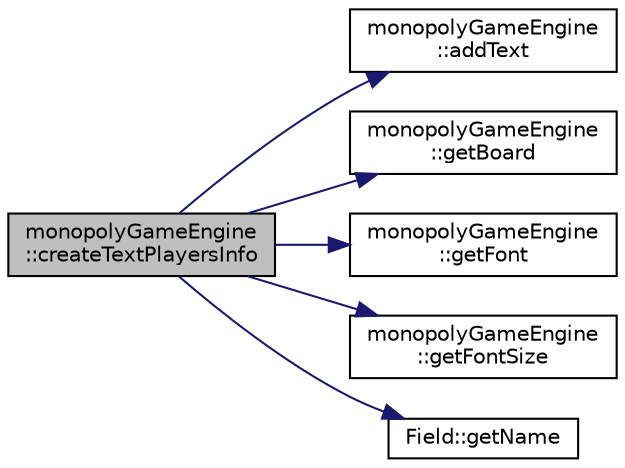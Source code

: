 digraph "monopolyGameEngine::createTextPlayersInfo"
{
 // LATEX_PDF_SIZE
  edge [fontname="Helvetica",fontsize="10",labelfontname="Helvetica",labelfontsize="10"];
  node [fontname="Helvetica",fontsize="10",shape=record];
  rankdir="LR";
  Node1 [label="monopolyGameEngine\l::createTextPlayersInfo",height=0.2,width=0.4,color="black", fillcolor="grey75", style="filled", fontcolor="black",tooltip=" "];
  Node1 -> Node2 [color="midnightblue",fontsize="10",style="solid",fontname="Helvetica"];
  Node2 [label="monopolyGameEngine\l::addText",height=0.2,width=0.4,color="black", fillcolor="white", style="filled",URL="$classmonopoly_game_engine.html#a1799fd373de57a19e6ae6ec093d9da98",tooltip=" "];
  Node1 -> Node3 [color="midnightblue",fontsize="10",style="solid",fontname="Helvetica"];
  Node3 [label="monopolyGameEngine\l::getBoard",height=0.2,width=0.4,color="black", fillcolor="white", style="filled",URL="$classmonopoly_game_engine.html#a7745bb931ce95f84f0b07843414e0d36",tooltip=" "];
  Node1 -> Node4 [color="midnightblue",fontsize="10",style="solid",fontname="Helvetica"];
  Node4 [label="monopolyGameEngine\l::getFont",height=0.2,width=0.4,color="black", fillcolor="white", style="filled",URL="$classmonopoly_game_engine.html#aa1c15fdbe8a343109e69453126c99d90",tooltip=" "];
  Node1 -> Node5 [color="midnightblue",fontsize="10",style="solid",fontname="Helvetica"];
  Node5 [label="monopolyGameEngine\l::getFontSize",height=0.2,width=0.4,color="black", fillcolor="white", style="filled",URL="$classmonopoly_game_engine.html#a2e00931eaa6fae4e2967e73503264f7a",tooltip=" "];
  Node1 -> Node6 [color="midnightblue",fontsize="10",style="solid",fontname="Helvetica"];
  Node6 [label="Field::getName",height=0.2,width=0.4,color="black", fillcolor="white", style="filled",URL="$class_field.html#ad2e239a719acc3285a9b11b3aef6808c",tooltip=" "];
}
